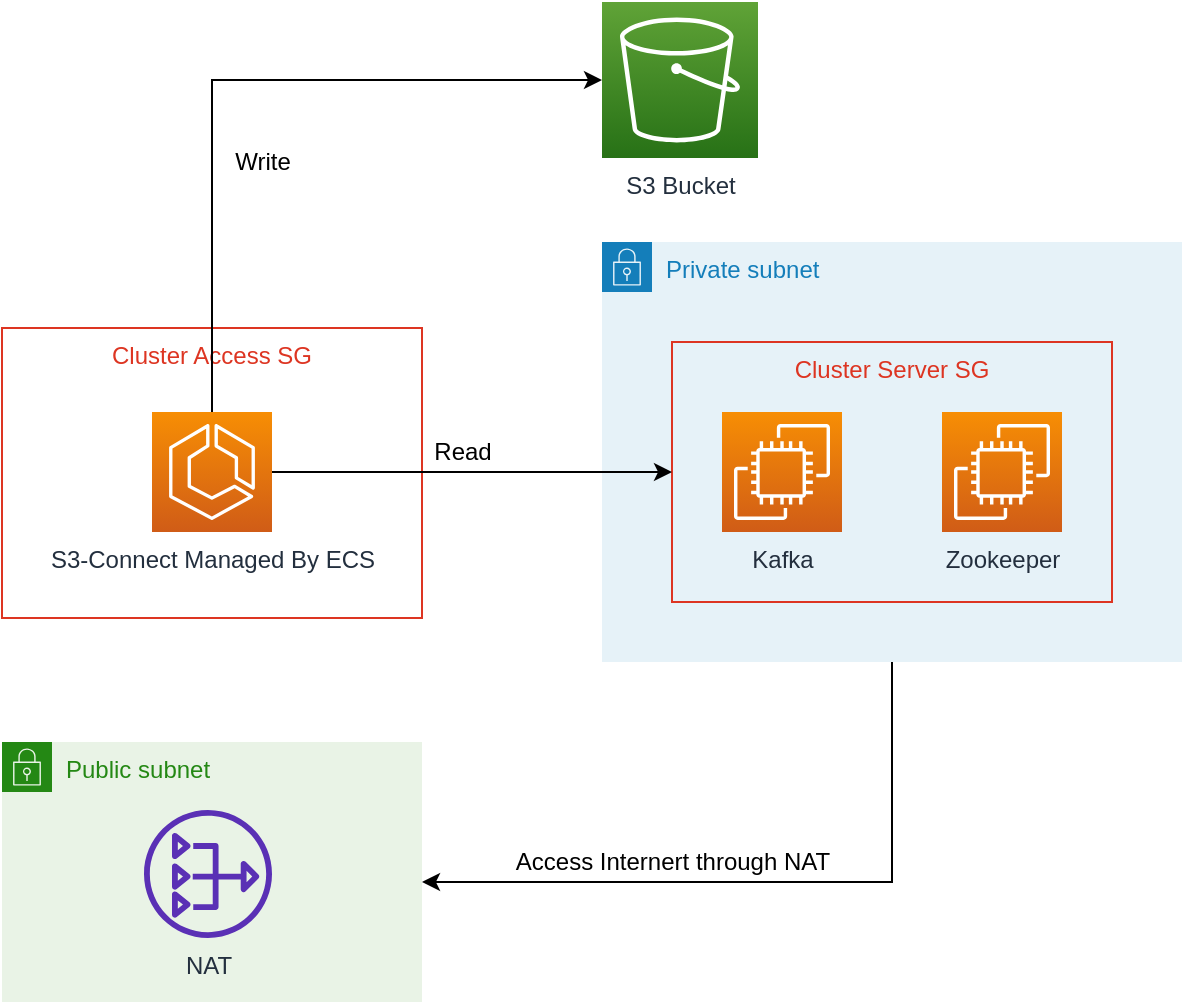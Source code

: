 <mxfile version="10.6.3" type="device"><diagram id="mGiEq9C1XkbJZMxLAM9f" name="Page-1"><mxGraphModel dx="918" dy="682" grid="1" gridSize="10" guides="1" tooltips="1" connect="1" arrows="1" fold="1" page="1" pageScale="1" pageWidth="850" pageHeight="1100" math="0" shadow="0"><root><mxCell id="0"/><mxCell id="1" parent="0"/><mxCell id="BKLCawF57_Pz21RpejyI-9" value="Cluster Access SG" style="fillColor=none;strokeColor=#DD3522;verticalAlign=top;fontStyle=0;fontColor=#DD3522;" parent="1" vertex="1"><mxGeometry x="110" y="203" width="210" height="145" as="geometry"/></mxCell><mxCell id="ZnULNpoB6qGHxoqZ_Kfm-3" style="edgeStyle=orthogonalEdgeStyle;rounded=0;orthogonalLoop=1;jettySize=auto;html=1;" edge="1" parent="1" source="BKLCawF57_Pz21RpejyI-1" target="ZnULNpoB6qGHxoqZ_Kfm-1"><mxGeometry relative="1" as="geometry"><Array as="points"><mxPoint x="555" y="480"/></Array></mxGeometry></mxCell><mxCell id="ZnULNpoB6qGHxoqZ_Kfm-6" value="Access Internert through NAT" style="text;html=1;resizable=0;points=[];align=center;verticalAlign=middle;labelBackgroundColor=#ffffff;" vertex="1" connectable="0" parent="ZnULNpoB6qGHxoqZ_Kfm-3"><mxGeometry x="0.293" y="3" relative="1" as="geometry"><mxPoint x="3" y="-13" as="offset"/></mxGeometry></mxCell><mxCell id="BKLCawF57_Pz21RpejyI-1" value="Private subnet" style="points=[[0,0],[0.25,0],[0.5,0],[0.75,0],[1,0],[1,0.25],[1,0.5],[1,0.75],[1,1],[0.75,1],[0.5,1],[0.25,1],[0,1],[0,0.75],[0,0.5],[0,0.25]];outlineConnect=0;gradientColor=none;html=1;whiteSpace=wrap;fontSize=12;fontStyle=0;shape=mxgraph.aws4.group;grIcon=mxgraph.aws4.group_security_group;grStroke=0;strokeColor=#147EBA;fillColor=#E6F2F8;verticalAlign=top;align=left;spacingLeft=30;fontColor=#147EBA;dashed=0;" parent="1" vertex="1"><mxGeometry x="410" y="160" width="290" height="210" as="geometry"/></mxCell><mxCell id="BKLCawF57_Pz21RpejyI-4" value="Kafka" style="outlineConnect=0;fontColor=#232F3E;gradientColor=#F78E04;gradientDirection=north;fillColor=#D05C17;strokeColor=#ffffff;dashed=0;verticalLabelPosition=bottom;verticalAlign=top;align=center;html=1;fontSize=12;fontStyle=0;aspect=fixed;shape=mxgraph.aws4.resourceIcon;resIcon=mxgraph.aws4.ec2;" parent="1" vertex="1"><mxGeometry x="470" y="245" width="60" height="60" as="geometry"/></mxCell><mxCell id="BKLCawF57_Pz21RpejyI-6" value="Zookeeper" style="outlineConnect=0;fontColor=#232F3E;gradientColor=#F78E04;gradientDirection=north;fillColor=#D05C17;strokeColor=#ffffff;dashed=0;verticalLabelPosition=bottom;verticalAlign=top;align=center;html=1;fontSize=12;fontStyle=0;aspect=fixed;shape=mxgraph.aws4.resourceIcon;resIcon=mxgraph.aws4.ec2;" parent="1" vertex="1"><mxGeometry x="580" y="245" width="60" height="60" as="geometry"/></mxCell><mxCell id="BKLCawF57_Pz21RpejyI-8" value="Cluster Server SG" style="fillColor=none;strokeColor=#DD3522;verticalAlign=top;fontStyle=0;fontColor=#DD3522;" parent="1" vertex="1"><mxGeometry x="445" y="210" width="220" height="130" as="geometry"/></mxCell><mxCell id="BKLCawF57_Pz21RpejyI-13" style="edgeStyle=orthogonalEdgeStyle;rounded=0;orthogonalLoop=1;jettySize=auto;html=1;" parent="1" source="BKLCawF57_Pz21RpejyI-10" target="BKLCawF57_Pz21RpejyI-8" edge="1"><mxGeometry relative="1" as="geometry"/></mxCell><mxCell id="ZnULNpoB6qGHxoqZ_Kfm-4" value="Read" style="text;html=1;resizable=0;points=[];align=center;verticalAlign=middle;labelBackgroundColor=#ffffff;" vertex="1" connectable="0" parent="BKLCawF57_Pz21RpejyI-13"><mxGeometry x="-0.03" relative="1" as="geometry"><mxPoint x="-2" y="-10" as="offset"/></mxGeometry></mxCell><mxCell id="BKLCawF57_Pz21RpejyI-14" style="edgeStyle=orthogonalEdgeStyle;rounded=0;orthogonalLoop=1;jettySize=auto;html=1;" parent="1" source="BKLCawF57_Pz21RpejyI-10" target="BKLCawF57_Pz21RpejyI-11" edge="1"><mxGeometry relative="1" as="geometry"><Array as="points"><mxPoint x="215" y="79"/></Array></mxGeometry></mxCell><mxCell id="ZnULNpoB6qGHxoqZ_Kfm-5" value="Write" style="text;html=1;resizable=0;points=[];align=center;verticalAlign=middle;labelBackgroundColor=#ffffff;" vertex="1" connectable="0" parent="BKLCawF57_Pz21RpejyI-14"><mxGeometry x="-0.319" y="-1" relative="1" as="geometry"><mxPoint x="24" y="-2" as="offset"/></mxGeometry></mxCell><mxCell id="BKLCawF57_Pz21RpejyI-10" value="S3-Connect Managed By ECS" style="outlineConnect=0;fontColor=#232F3E;gradientColor=#F78E04;gradientDirection=north;fillColor=#D05C17;strokeColor=#ffffff;dashed=0;verticalLabelPosition=bottom;verticalAlign=top;align=center;html=1;fontSize=12;fontStyle=0;aspect=fixed;shape=mxgraph.aws4.resourceIcon;resIcon=mxgraph.aws4.ecs;" parent="1" vertex="1"><mxGeometry x="185" y="245" width="60" height="60" as="geometry"/></mxCell><mxCell id="BKLCawF57_Pz21RpejyI-11" value="S3 Bucket" style="outlineConnect=0;fontColor=#232F3E;gradientColor=#60A337;gradientDirection=north;fillColor=#277116;strokeColor=#ffffff;dashed=0;verticalLabelPosition=bottom;verticalAlign=top;align=center;html=1;fontSize=12;fontStyle=0;aspect=fixed;shape=mxgraph.aws4.resourceIcon;resIcon=mxgraph.aws4.s3;" parent="1" vertex="1"><mxGeometry x="410" y="40" width="78" height="78" as="geometry"/></mxCell><mxCell id="ZnULNpoB6qGHxoqZ_Kfm-1" value="Public subnet" style="points=[[0,0],[0.25,0],[0.5,0],[0.75,0],[1,0],[1,0.25],[1,0.5],[1,0.75],[1,1],[0.75,1],[0.5,1],[0.25,1],[0,1],[0,0.75],[0,0.5],[0,0.25]];outlineConnect=0;gradientColor=none;html=1;whiteSpace=wrap;fontSize=12;fontStyle=0;shape=mxgraph.aws4.group;grIcon=mxgraph.aws4.group_security_group;grStroke=0;strokeColor=#248814;fillColor=#E9F3E6;verticalAlign=top;align=left;spacingLeft=30;fontColor=#248814;dashed=0;" vertex="1" parent="1"><mxGeometry x="110" y="410" width="210" height="130" as="geometry"/></mxCell><mxCell id="ZnULNpoB6qGHxoqZ_Kfm-2" value="NAT" style="outlineConnect=0;fontColor=#232F3E;gradientColor=none;fillColor=#5A30B5;strokeColor=none;dashed=0;verticalLabelPosition=bottom;verticalAlign=top;align=center;html=1;fontSize=12;fontStyle=0;aspect=fixed;shape=mxgraph.aws4.nat_gateway;" vertex="1" parent="1"><mxGeometry x="181" y="444" width="64" height="64" as="geometry"/></mxCell></root></mxGraphModel></diagram></mxfile>